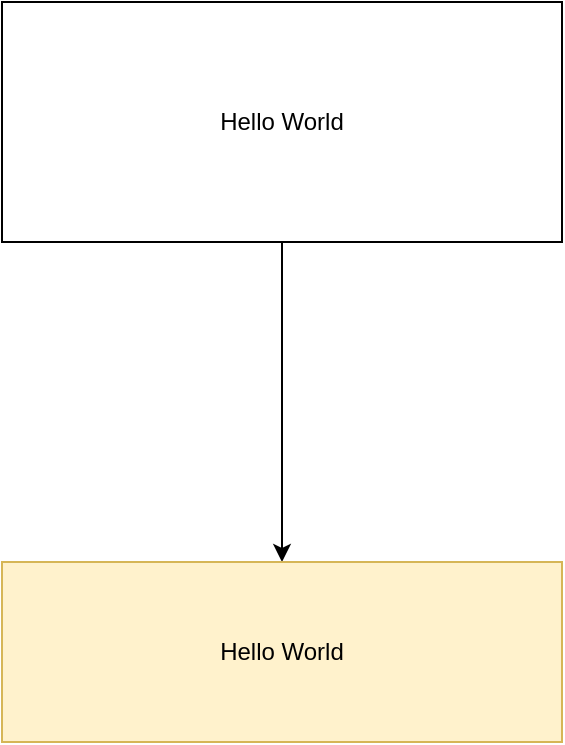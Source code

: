 <mxfile>
    <diagram id="SxEyfBqq0LRjGNc1Telc" name="Page-1">
        <mxGraphModel dx="945" dy="768" grid="1" gridSize="10" guides="1" tooltips="1" connect="1" arrows="1" fold="1" page="1" pageScale="1" pageWidth="850" pageHeight="1100" math="1" shadow="0">
            <root>
                <mxCell id="0"/>
                <mxCell id="1" parent="0"/>
                <mxCell id="4" value="" style="edgeStyle=none;html=1;" parent="1" source="2" target="3" edge="1">
                    <mxGeometry relative="1" as="geometry"/>
                </mxCell>
                <mxCell id="2" value="Hello World" style="rounded=0;whiteSpace=wrap;html=1;" parent="1" vertex="1">
                    <mxGeometry x="240" y="80" width="280" height="120" as="geometry"/>
                </mxCell>
                <mxCell id="3" value="Hello World" style="rounded=0;whiteSpace=wrap;html=1;fillColor=#fff2cc;strokeColor=#d6b656;" parent="1" vertex="1">
                    <mxGeometry x="240" y="360" width="280" height="90" as="geometry"/>
                </mxCell>
            </root>
        </mxGraphModel>
    </diagram>
</mxfile>